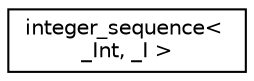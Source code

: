 digraph "Graphical Class Hierarchy"
{
  edge [fontname="Helvetica",fontsize="10",labelfontname="Helvetica",labelfontsize="10"];
  node [fontname="Helvetica",fontsize="10",shape=record];
  rankdir="LR";
  Node1 [label="integer_sequence\< \l_Int, _I \>",height=0.2,width=0.4,color="black", fillcolor="white", style="filled",URL="$structinteger__sequence.xhtml"];
}

